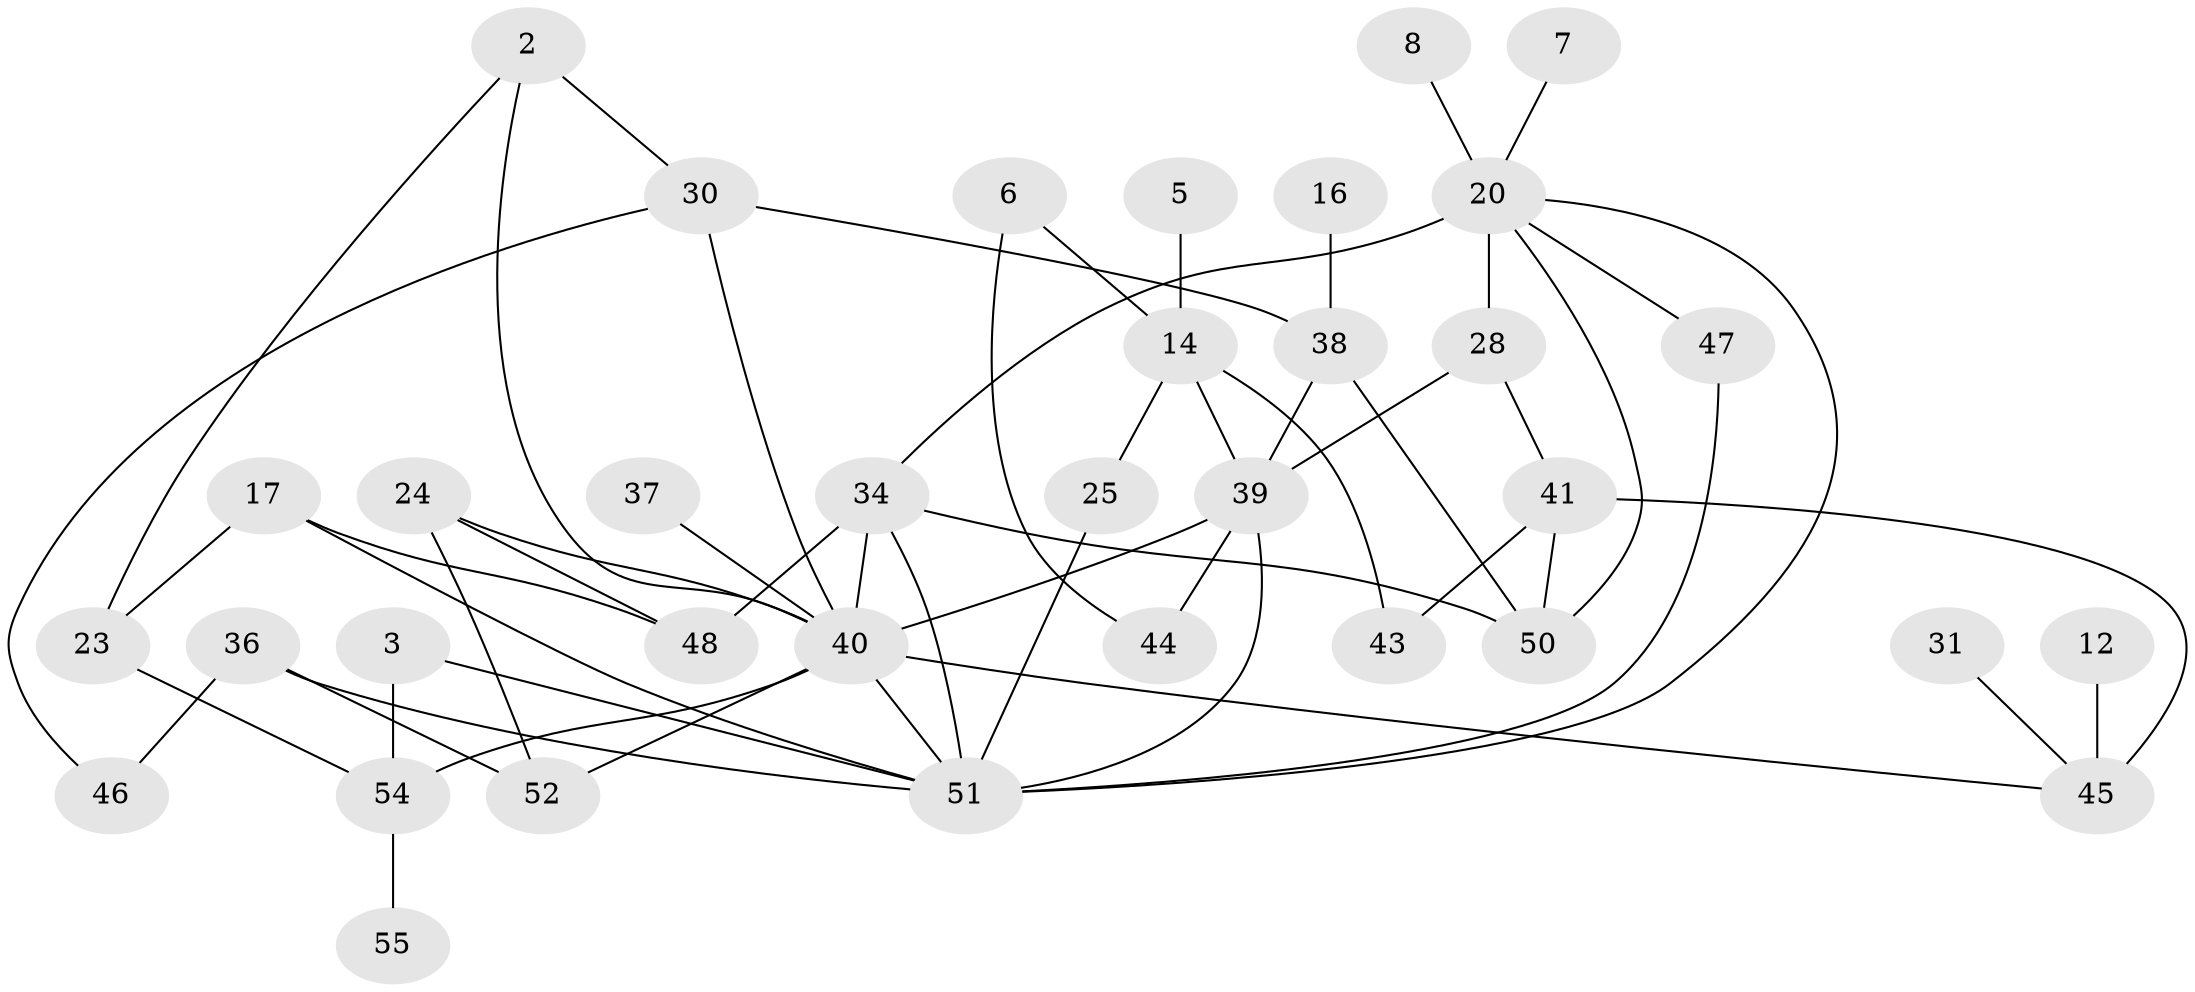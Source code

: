 // original degree distribution, {2: 0.29464285714285715, 0: 0.14285714285714285, 6: 0.017857142857142856, 3: 0.19642857142857142, 1: 0.20535714285714285, 4: 0.08035714285714286, 5: 0.05357142857142857, 7: 0.008928571428571428}
// Generated by graph-tools (version 1.1) at 2025/00/03/09/25 03:00:41]
// undirected, 35 vertices, 56 edges
graph export_dot {
graph [start="1"]
  node [color=gray90,style=filled];
  2;
  3;
  5;
  6;
  7;
  8;
  12;
  14;
  16;
  17;
  20;
  23;
  24;
  25;
  28;
  30;
  31;
  34;
  36;
  37;
  38;
  39;
  40;
  41;
  43;
  44;
  45;
  46;
  47;
  48;
  50;
  51;
  52;
  54;
  55;
  2 -- 23 [weight=1.0];
  2 -- 30 [weight=1.0];
  2 -- 40 [weight=1.0];
  3 -- 51 [weight=1.0];
  3 -- 54 [weight=1.0];
  5 -- 14 [weight=1.0];
  6 -- 14 [weight=1.0];
  6 -- 44 [weight=1.0];
  7 -- 20 [weight=1.0];
  8 -- 20 [weight=1.0];
  12 -- 45 [weight=1.0];
  14 -- 25 [weight=1.0];
  14 -- 39 [weight=1.0];
  14 -- 43 [weight=1.0];
  16 -- 38 [weight=1.0];
  17 -- 23 [weight=1.0];
  17 -- 48 [weight=1.0];
  17 -- 51 [weight=1.0];
  20 -- 28 [weight=2.0];
  20 -- 34 [weight=2.0];
  20 -- 47 [weight=1.0];
  20 -- 50 [weight=1.0];
  20 -- 51 [weight=1.0];
  23 -- 54 [weight=1.0];
  24 -- 40 [weight=1.0];
  24 -- 48 [weight=1.0];
  24 -- 52 [weight=1.0];
  25 -- 51 [weight=1.0];
  28 -- 39 [weight=1.0];
  28 -- 41 [weight=1.0];
  30 -- 38 [weight=1.0];
  30 -- 40 [weight=1.0];
  30 -- 46 [weight=1.0];
  31 -- 45 [weight=1.0];
  34 -- 40 [weight=1.0];
  34 -- 48 [weight=2.0];
  34 -- 50 [weight=3.0];
  34 -- 51 [weight=1.0];
  36 -- 46 [weight=1.0];
  36 -- 51 [weight=1.0];
  36 -- 52 [weight=1.0];
  37 -- 40 [weight=1.0];
  38 -- 39 [weight=1.0];
  38 -- 50 [weight=1.0];
  39 -- 40 [weight=1.0];
  39 -- 44 [weight=1.0];
  39 -- 51 [weight=1.0];
  40 -- 45 [weight=1.0];
  40 -- 51 [weight=1.0];
  40 -- 52 [weight=1.0];
  40 -- 54 [weight=1.0];
  41 -- 43 [weight=1.0];
  41 -- 45 [weight=2.0];
  41 -- 50 [weight=1.0];
  47 -- 51 [weight=1.0];
  54 -- 55 [weight=1.0];
}
